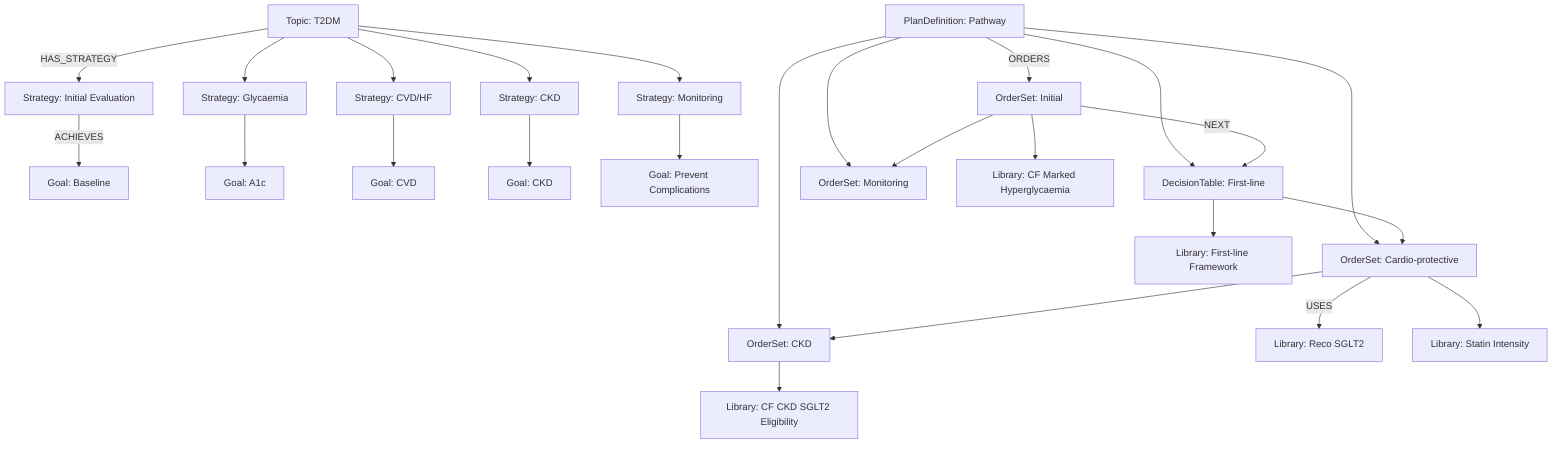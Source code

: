 flowchart TD
    Topic_T2DM["Topic: T2DM"]
    Strat_Init["Strategy: Initial Evaluation"]
    Strat_Gly["Strategy: Glycaemia"]
    Strat_CVD["Strategy: CVD/HF"]
    Strat_CKD["Strategy: CKD"]
    Strat_Mon["Strategy: Monitoring"]

    Goal_Base["Goal: Baseline"]
    Goal_A1c["Goal: A1c"]
    Goal_CVD["Goal: CVD"]
    Goal_CKD["Goal: CKD"]
    Goal_Comp["Goal: Prevent Complications"]

    PD_Path["PlanDefinition: Pathway"]
    PD_OS_Init["OrderSet: Initial"]
    PD_DT_First["DecisionTable: First-line"]
    PD_OS_CVD["OrderSet: Cardio-protective"]
    PD_OS_CKD["OrderSet: CKD"]
    PD_OS_Mon["OrderSet: Monitoring"]

    Lib_SGLT2["Library: Reco SGLT2"]
    Lib_First["Library: First-line Framework"]
    Lib_Statin["Library: Statin Intensity"]
    Lib_CF_MH["Library: CF Marked Hyperglycaemia"]
    Lib_CF_SGLT2["Library: CF CKD SGLT2 Eligibility"]

    Topic_T2DM -->|HAS_STRATEGY| Strat_Init
    Topic_T2DM --> Strat_Gly
    Topic_T2DM --> Strat_CVD
    Topic_T2DM --> Strat_CKD
    Topic_T2DM --> Strat_Mon

    Strat_Init -->|ACHIEVES| Goal_Base
    Strat_Gly --> Goal_A1c
    Strat_CVD --> Goal_CVD
    Strat_CKD --> Goal_CKD
    Strat_Mon --> Goal_Comp

    PD_Path -->|ORDERS| PD_OS_Init
    PD_Path --> PD_DT_First
    PD_Path --> PD_OS_CVD
    PD_Path --> PD_OS_CKD
    PD_Path --> PD_OS_Mon

    PD_OS_CVD -->|USES| Lib_SGLT2
    PD_DT_First --> Lib_First
    PD_OS_Init --> Lib_CF_MH
    PD_OS_CKD --> Lib_CF_SGLT2
    PD_OS_CVD --> Lib_Statin

    PD_OS_Init -->|NEXT| PD_DT_First
    PD_DT_First --> PD_OS_CVD
    PD_OS_CVD --> PD_OS_CKD
    PD_OS_Init --> PD_OS_Mon